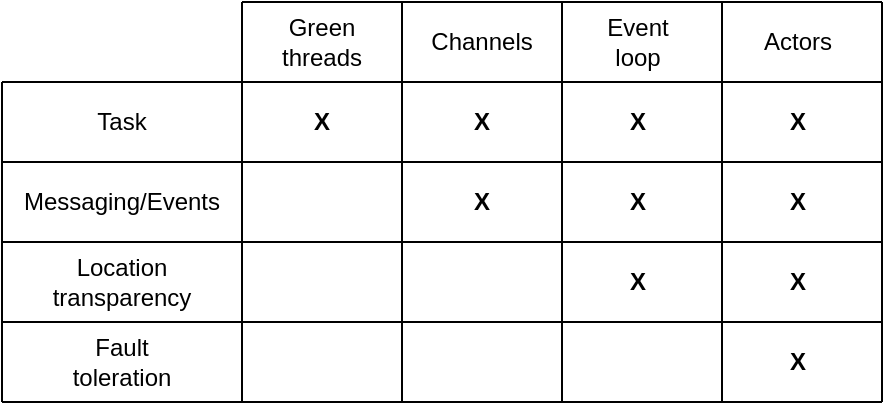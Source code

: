 <mxfile version="10.6.0" type="device"><diagram id="8deiTMmM2VnM4ksdONKm" name="Page-1"><mxGraphModel dx="918" dy="567" grid="1" gridSize="10" guides="1" tooltips="1" connect="1" arrows="1" fold="1" page="1" pageScale="1" pageWidth="850" pageHeight="1100" math="0" shadow="0"><root><mxCell id="0"/><mxCell id="1" parent="0"/><mxCell id="DobUsWCLzKZ7A1wdpzGU-134" value="" style="endArrow=none;html=1;" edge="1" parent="1"><mxGeometry width="50" height="50" relative="1" as="geometry"><mxPoint x="170" y="270" as="sourcePoint"/><mxPoint x="170" y="110" as="targetPoint"/></mxGeometry></mxCell><mxCell id="DobUsWCLzKZ7A1wdpzGU-135" value="" style="endArrow=none;html=1;" edge="1" parent="1"><mxGeometry width="50" height="50" relative="1" as="geometry"><mxPoint x="250" y="270" as="sourcePoint"/><mxPoint x="250" y="110" as="targetPoint"/></mxGeometry></mxCell><mxCell id="DobUsWCLzKZ7A1wdpzGU-136" value="" style="endArrow=none;html=1;" edge="1" parent="1"><mxGeometry width="50" height="50" relative="1" as="geometry"><mxPoint x="330" y="270" as="sourcePoint"/><mxPoint x="330" y="110" as="targetPoint"/></mxGeometry></mxCell><mxCell id="DobUsWCLzKZ7A1wdpzGU-137" value="" style="endArrow=none;html=1;" edge="1" parent="1"><mxGeometry width="50" height="50" relative="1" as="geometry"><mxPoint x="410" y="270" as="sourcePoint"/><mxPoint x="410" y="110" as="targetPoint"/></mxGeometry></mxCell><mxCell id="DobUsWCLzKZ7A1wdpzGU-138" value="" style="endArrow=none;html=1;" edge="1" parent="1"><mxGeometry width="50" height="50" relative="1" as="geometry"><mxPoint x="490" y="270" as="sourcePoint"/><mxPoint x="490" y="110" as="targetPoint"/></mxGeometry></mxCell><mxCell id="DobUsWCLzKZ7A1wdpzGU-139" value="" style="endArrow=none;html=1;" edge="1" parent="1"><mxGeometry width="50" height="50" relative="1" as="geometry"><mxPoint x="170" y="110" as="sourcePoint"/><mxPoint x="490" y="110" as="targetPoint"/></mxGeometry></mxCell><mxCell id="DobUsWCLzKZ7A1wdpzGU-141" value="Green threads" style="text;html=1;strokeColor=none;fillColor=none;align=center;verticalAlign=middle;whiteSpace=wrap;rounded=0;" vertex="1" parent="1"><mxGeometry x="190" y="80" width="40" height="20" as="geometry"/></mxCell><mxCell id="DobUsWCLzKZ7A1wdpzGU-142" value="Channels" style="text;html=1;strokeColor=none;fillColor=none;align=center;verticalAlign=middle;whiteSpace=wrap;rounded=0;" vertex="1" parent="1"><mxGeometry x="270" y="80" width="40" height="20" as="geometry"/></mxCell><mxCell id="DobUsWCLzKZ7A1wdpzGU-143" value="Event loop" style="text;html=1;strokeColor=none;fillColor=none;align=center;verticalAlign=middle;whiteSpace=wrap;rounded=0;" vertex="1" parent="1"><mxGeometry x="347.5" y="80" width="40" height="20" as="geometry"/></mxCell><mxCell id="DobUsWCLzKZ7A1wdpzGU-146" value="Actors" style="text;html=1;strokeColor=none;fillColor=none;align=center;verticalAlign=middle;whiteSpace=wrap;rounded=0;" vertex="1" parent="1"><mxGeometry x="427.5" y="80" width="40" height="20" as="geometry"/></mxCell><mxCell id="DobUsWCLzKZ7A1wdpzGU-147" value="" style="endArrow=none;html=1;" edge="1" parent="1"><mxGeometry width="50" height="50" relative="1" as="geometry"><mxPoint x="170" y="110" as="sourcePoint"/><mxPoint x="170" y="70" as="targetPoint"/></mxGeometry></mxCell><mxCell id="DobUsWCLzKZ7A1wdpzGU-148" value="" style="endArrow=none;html=1;" edge="1" parent="1"><mxGeometry width="50" height="50" relative="1" as="geometry"><mxPoint x="250" y="110" as="sourcePoint"/><mxPoint x="250" y="70" as="targetPoint"/></mxGeometry></mxCell><mxCell id="DobUsWCLzKZ7A1wdpzGU-149" value="" style="endArrow=none;html=1;" edge="1" parent="1"><mxGeometry width="50" height="50" relative="1" as="geometry"><mxPoint x="330" y="110" as="sourcePoint"/><mxPoint x="330" y="70" as="targetPoint"/></mxGeometry></mxCell><mxCell id="DobUsWCLzKZ7A1wdpzGU-150" value="" style="endArrow=none;html=1;" edge="1" parent="1"><mxGeometry width="50" height="50" relative="1" as="geometry"><mxPoint x="410" y="110" as="sourcePoint"/><mxPoint x="410" y="70" as="targetPoint"/></mxGeometry></mxCell><mxCell id="DobUsWCLzKZ7A1wdpzGU-151" value="" style="endArrow=none;html=1;" edge="1" parent="1"><mxGeometry width="50" height="50" relative="1" as="geometry"><mxPoint x="490" y="110" as="sourcePoint"/><mxPoint x="490" y="70" as="targetPoint"/></mxGeometry></mxCell><mxCell id="DobUsWCLzKZ7A1wdpzGU-152" value="" style="endArrow=none;html=1;" edge="1" parent="1"><mxGeometry width="50" height="50" relative="1" as="geometry"><mxPoint x="170" y="70" as="sourcePoint"/><mxPoint x="490" y="70" as="targetPoint"/></mxGeometry></mxCell><mxCell id="DobUsWCLzKZ7A1wdpzGU-153" value="Task" style="text;html=1;strokeColor=none;fillColor=none;align=center;verticalAlign=middle;whiteSpace=wrap;rounded=0;" vertex="1" parent="1"><mxGeometry x="90" y="120" width="40" height="20" as="geometry"/></mxCell><mxCell id="DobUsWCLzKZ7A1wdpzGU-154" value="Messaging/Events" style="text;html=1;strokeColor=none;fillColor=none;align=center;verticalAlign=middle;whiteSpace=wrap;rounded=0;" vertex="1" parent="1"><mxGeometry x="90" y="160" width="40" height="20" as="geometry"/></mxCell><mxCell id="DobUsWCLzKZ7A1wdpzGU-155" value="Location transparency&lt;br&gt;" style="text;html=1;strokeColor=none;fillColor=none;align=center;verticalAlign=middle;whiteSpace=wrap;rounded=0;" vertex="1" parent="1"><mxGeometry x="90" y="200" width="40" height="20" as="geometry"/></mxCell><mxCell id="DobUsWCLzKZ7A1wdpzGU-158" value="Fault toleration&lt;br&gt;" style="text;html=1;strokeColor=none;fillColor=none;align=center;verticalAlign=middle;whiteSpace=wrap;rounded=0;" vertex="1" parent="1"><mxGeometry x="90" y="240" width="40" height="20" as="geometry"/></mxCell><mxCell id="DobUsWCLzKZ7A1wdpzGU-159" value="" style="endArrow=none;html=1;" edge="1" parent="1"><mxGeometry width="50" height="50" relative="1" as="geometry"><mxPoint x="50" y="270" as="sourcePoint"/><mxPoint x="490" y="270" as="targetPoint"/></mxGeometry></mxCell><mxCell id="DobUsWCLzKZ7A1wdpzGU-160" value="" style="endArrow=none;html=1;" edge="1" parent="1"><mxGeometry width="50" height="50" relative="1" as="geometry"><mxPoint x="50" y="230" as="sourcePoint"/><mxPoint x="490" y="230" as="targetPoint"/></mxGeometry></mxCell><mxCell id="DobUsWCLzKZ7A1wdpzGU-161" value="" style="endArrow=none;html=1;" edge="1" parent="1"><mxGeometry width="50" height="50" relative="1" as="geometry"><mxPoint x="50" y="190" as="sourcePoint"/><mxPoint x="490" y="190" as="targetPoint"/></mxGeometry></mxCell><mxCell id="DobUsWCLzKZ7A1wdpzGU-162" value="" style="endArrow=none;html=1;" edge="1" parent="1"><mxGeometry width="50" height="50" relative="1" as="geometry"><mxPoint x="50" y="150" as="sourcePoint"/><mxPoint x="490" y="150" as="targetPoint"/></mxGeometry></mxCell><mxCell id="DobUsWCLzKZ7A1wdpzGU-163" value="" style="endArrow=none;html=1;" edge="1" parent="1"><mxGeometry width="50" height="50" relative="1" as="geometry"><mxPoint x="50" y="110" as="sourcePoint"/><mxPoint x="170" y="110" as="targetPoint"/></mxGeometry></mxCell><mxCell id="DobUsWCLzKZ7A1wdpzGU-164" value="" style="endArrow=none;html=1;" edge="1" parent="1"><mxGeometry width="50" height="50" relative="1" as="geometry"><mxPoint x="50" y="110" as="sourcePoint"/><mxPoint x="50" y="270" as="targetPoint"/></mxGeometry></mxCell><mxCell id="DobUsWCLzKZ7A1wdpzGU-165" value="&lt;b&gt;X&lt;/b&gt;" style="text;html=1;strokeColor=none;fillColor=none;align=center;verticalAlign=middle;whiteSpace=wrap;rounded=0;" vertex="1" parent="1"><mxGeometry x="190" y="120" width="40" height="20" as="geometry"/></mxCell><mxCell id="DobUsWCLzKZ7A1wdpzGU-166" value="&lt;b&gt;X&lt;/b&gt;" style="text;html=1;strokeColor=none;fillColor=none;align=center;verticalAlign=middle;whiteSpace=wrap;rounded=0;" vertex="1" parent="1"><mxGeometry x="270" y="160" width="40" height="20" as="geometry"/></mxCell><mxCell id="DobUsWCLzKZ7A1wdpzGU-167" value="&lt;b&gt;X&lt;/b&gt;" style="text;html=1;strokeColor=none;fillColor=none;align=center;verticalAlign=middle;whiteSpace=wrap;rounded=0;" vertex="1" parent="1"><mxGeometry x="270" y="120" width="40" height="20" as="geometry"/></mxCell><mxCell id="DobUsWCLzKZ7A1wdpzGU-168" value="&lt;b&gt;X&lt;/b&gt;" style="text;html=1;strokeColor=none;fillColor=none;align=center;verticalAlign=middle;whiteSpace=wrap;rounded=0;" vertex="1" parent="1"><mxGeometry x="347.5" y="120" width="40" height="20" as="geometry"/></mxCell><mxCell id="DobUsWCLzKZ7A1wdpzGU-169" value="&lt;b&gt;X&lt;/b&gt;" style="text;html=1;strokeColor=none;fillColor=none;align=center;verticalAlign=middle;whiteSpace=wrap;rounded=0;" vertex="1" parent="1"><mxGeometry x="347.5" y="160" width="40" height="20" as="geometry"/></mxCell><mxCell id="DobUsWCLzKZ7A1wdpzGU-170" value="&lt;b&gt;X&lt;/b&gt;" style="text;html=1;strokeColor=none;fillColor=none;align=center;verticalAlign=middle;whiteSpace=wrap;rounded=0;" vertex="1" parent="1"><mxGeometry x="347.5" y="200" width="40" height="20" as="geometry"/></mxCell><mxCell id="DobUsWCLzKZ7A1wdpzGU-171" value="&lt;b&gt;X&lt;/b&gt;" style="text;html=1;strokeColor=none;fillColor=none;align=center;verticalAlign=middle;whiteSpace=wrap;rounded=0;" vertex="1" parent="1"><mxGeometry x="427.5" y="120" width="40" height="20" as="geometry"/></mxCell><mxCell id="DobUsWCLzKZ7A1wdpzGU-172" value="&lt;b&gt;X&lt;/b&gt;" style="text;html=1;strokeColor=none;fillColor=none;align=center;verticalAlign=middle;whiteSpace=wrap;rounded=0;" vertex="1" parent="1"><mxGeometry x="427.5" y="160" width="40" height="20" as="geometry"/></mxCell><mxCell id="DobUsWCLzKZ7A1wdpzGU-173" value="&lt;b&gt;X&lt;/b&gt;" style="text;html=1;strokeColor=none;fillColor=none;align=center;verticalAlign=middle;whiteSpace=wrap;rounded=0;" vertex="1" parent="1"><mxGeometry x="427.5" y="200" width="40" height="20" as="geometry"/></mxCell><mxCell id="DobUsWCLzKZ7A1wdpzGU-174" value="&lt;b&gt;X&lt;/b&gt;" style="text;html=1;strokeColor=none;fillColor=none;align=center;verticalAlign=middle;whiteSpace=wrap;rounded=0;" vertex="1" parent="1"><mxGeometry x="427.5" y="240" width="40" height="20" as="geometry"/></mxCell></root></mxGraphModel></diagram></mxfile>